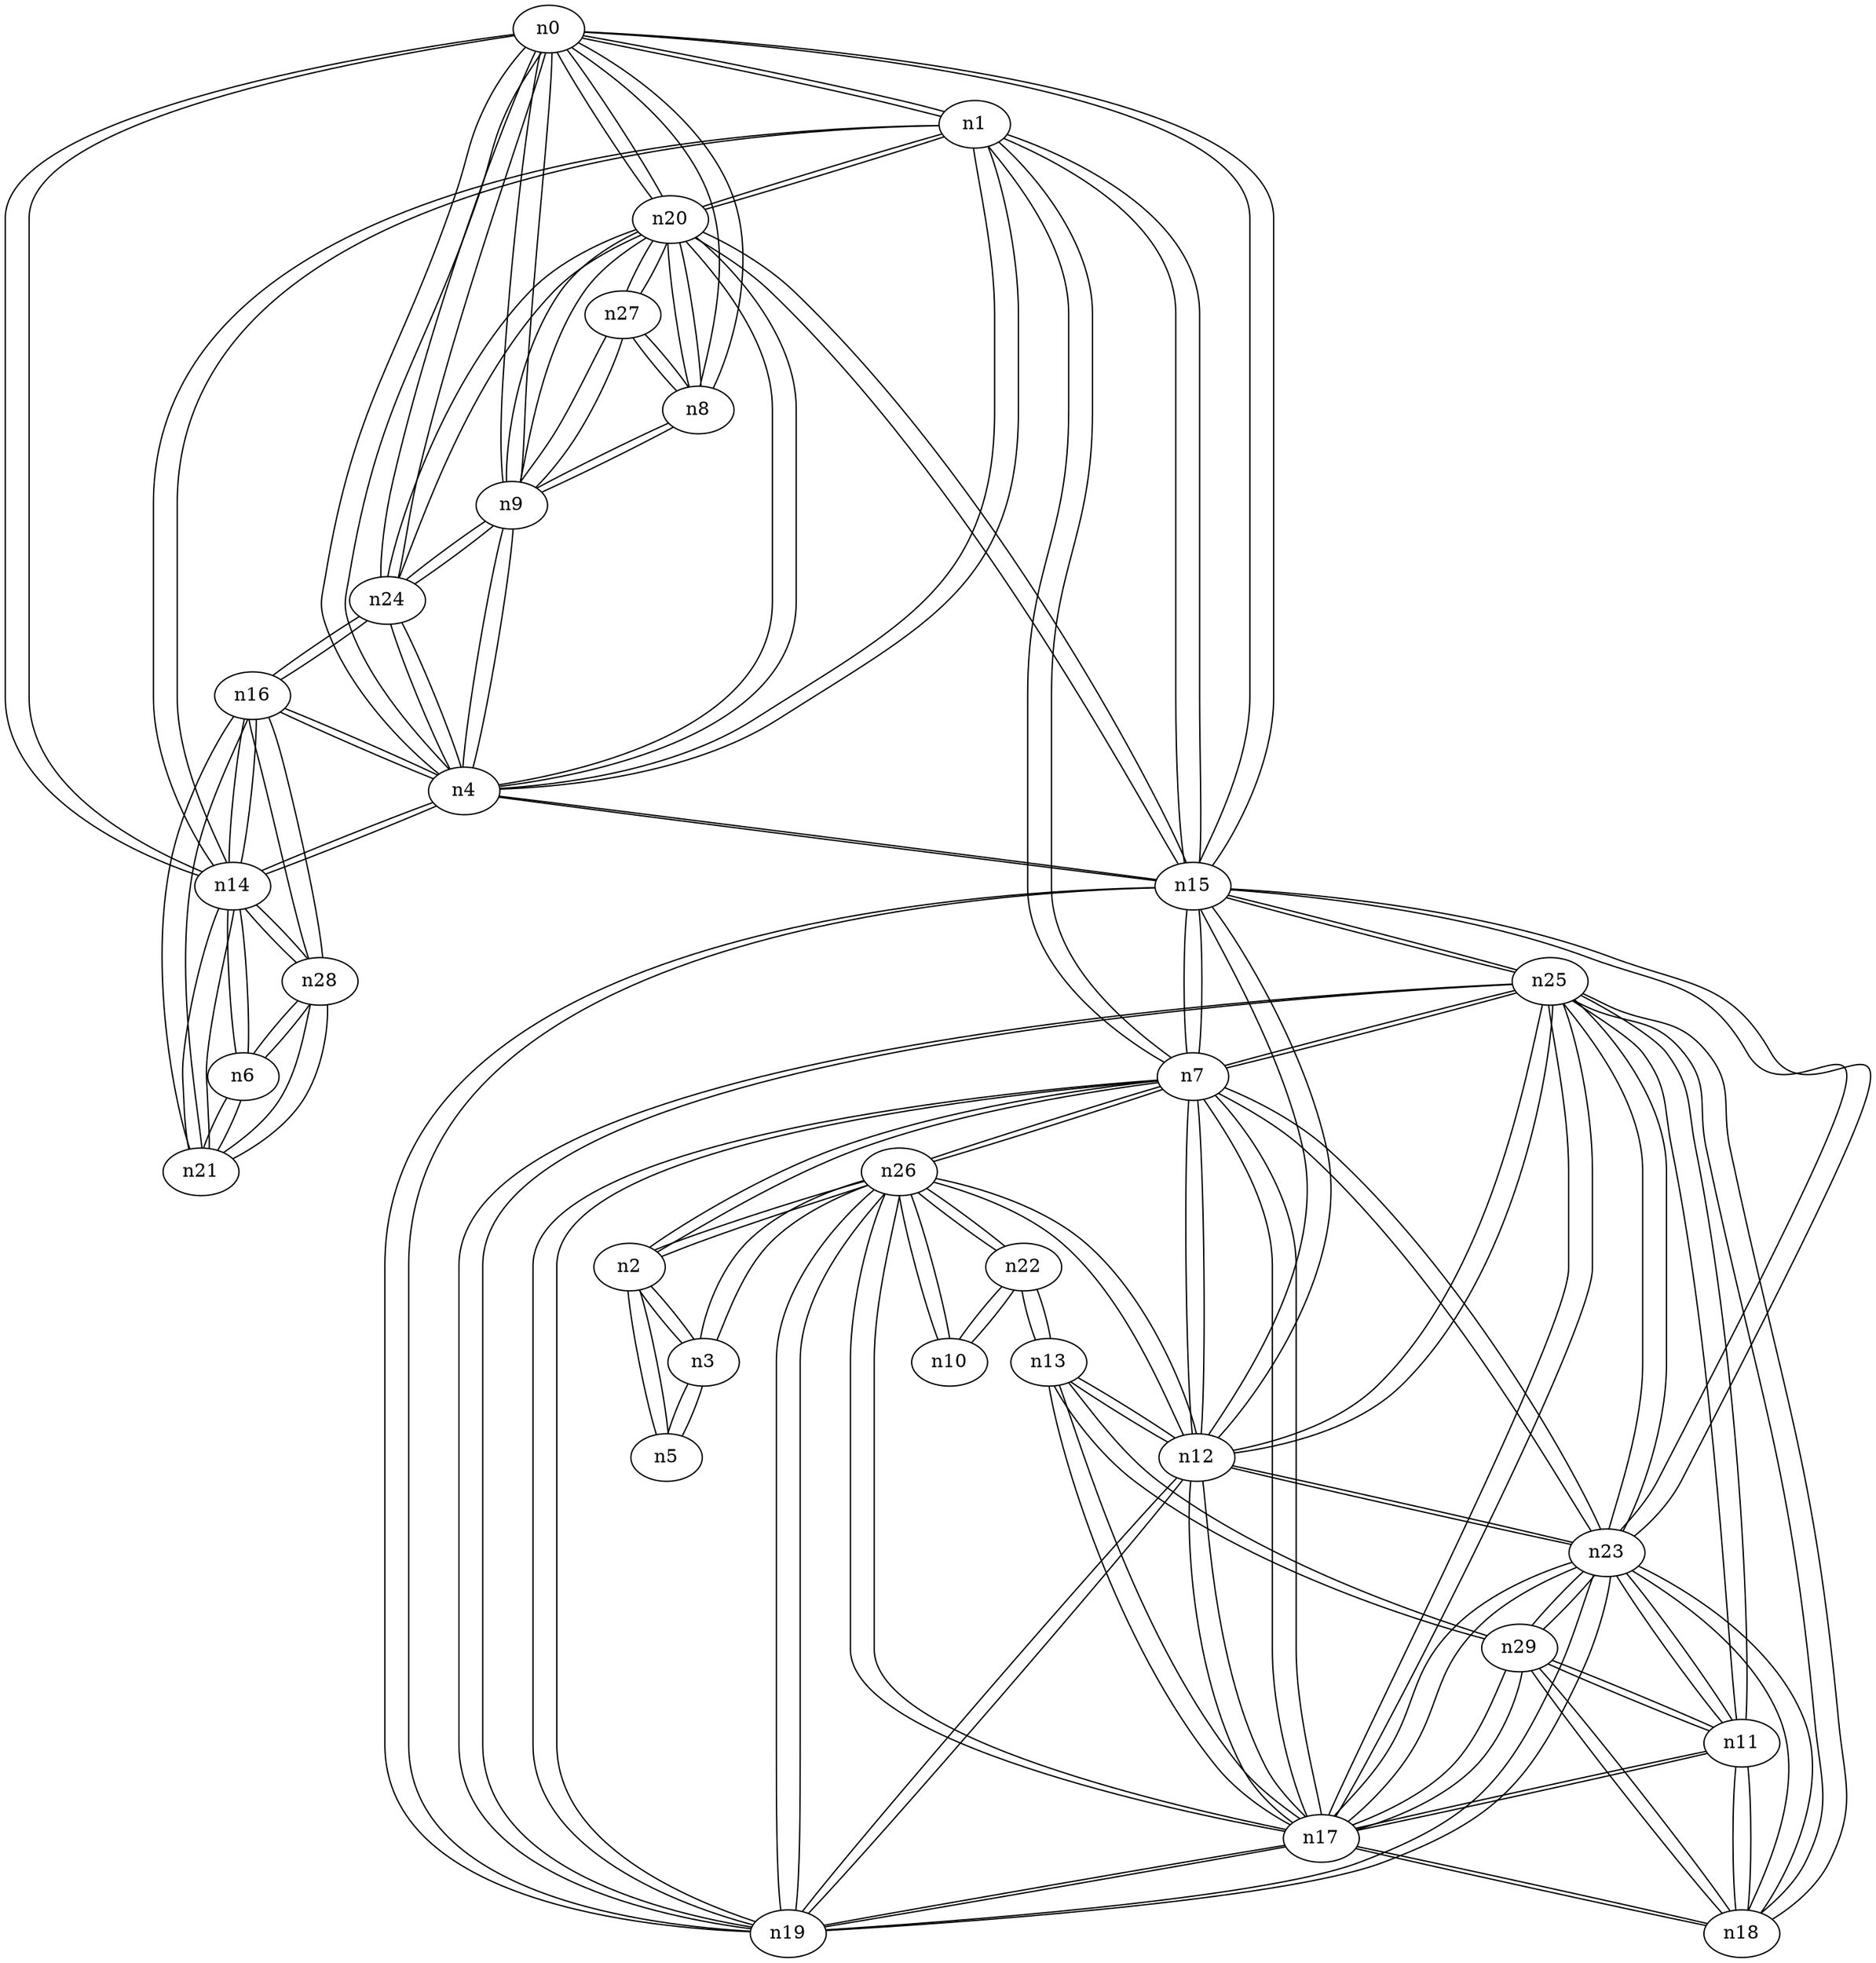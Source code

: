 graph {
n0;
n1;
n2;
n3;
n4;
n5;
n6;
n7;
n8;
n9;
n10;
n11;
n12;
n13;
n14;
n15;
n16;
n17;
n18;
n19;
n20;
n21;
n22;
n23;
n24;
n25;
n26;
n27;
n28;
n29;
n0 -- n8;
n0 -- n14;
n0 -- n24;
n0 -- n4;
n0 -- n15;
n0 -- n1;
n0 -- n20;
n0 -- n9;
n1 -- n14;
n1 -- n4;
n1 -- n15;
n1 -- n7;
n1 -- n20;
n1 -- n0;
n2 -- n5;
n2 -- n26;
n2 -- n7;
n2 -- n3;
n3 -- n5;
n3 -- n26;
n3 -- n2;
n4 -- n14;
n4 -- n24;
n4 -- n15;
n4 -- n1;
n4 -- n20;
n4 -- n16;
n4 -- n9;
n4 -- n0;
n5 -- n2;
n5 -- n3;
n6 -- n28;
n6 -- n14;
n6 -- n21;
n7 -- n23;
n7 -- n26;
n7 -- n2;
n7 -- n15;
n7 -- n17;
n7 -- n19;
n7 -- n1;
n7 -- n25;
n7 -- n12;
n8 -- n27;
n8 -- n20;
n8 -- n9;
n8 -- n0;
n9 -- n8;
n9 -- n24;
n9 -- n27;
n9 -- n4;
n9 -- n20;
n9 -- n0;
n10 -- n26;
n10 -- n22;
n11 -- n23;
n11 -- n29;
n11 -- n17;
n11 -- n25;
n11 -- n18;
n12 -- n23;
n12 -- n26;
n12 -- n15;
n12 -- n17;
n12 -- n19;
n12 -- n13;
n12 -- n7;
n12 -- n25;
n13 -- n22;
n13 -- n29;
n13 -- n17;
n13 -- n12;
n14 -- n28;
n14 -- n6;
n14 -- n21;
n14 -- n4;
n14 -- n1;
n14 -- n16;
n14 -- n0;
n15 -- n23;
n15 -- n4;
n15 -- n19;
n15 -- n1;
n15 -- n7;
n15 -- n20;
n15 -- n25;
n15 -- n0;
n15 -- n12;
n16 -- n28;
n16 -- n14;
n16 -- n21;
n16 -- n24;
n16 -- n4;
n17 -- n23;
n17 -- n26;
n17 -- n11;
n17 -- n29;
n17 -- n19;
n17 -- n13;
n17 -- n7;
n17 -- n25;
n17 -- n18;
n17 -- n12;
n18 -- n23;
n18 -- n11;
n18 -- n29;
n18 -- n17;
n18 -- n25;
n19 -- n23;
n19 -- n26;
n19 -- n15;
n19 -- n17;
n19 -- n7;
n19 -- n25;
n19 -- n12;
n20 -- n8;
n20 -- n24;
n20 -- n27;
n20 -- n4;
n20 -- n15;
n20 -- n1;
n20 -- n9;
n20 -- n0;
n21 -- n28;
n21 -- n14;
n21 -- n6;
n21 -- n16;
n22 -- n10;
n22 -- n26;
n22 -- n13;
n23 -- n11;
n23 -- n15;
n23 -- n29;
n23 -- n17;
n23 -- n19;
n23 -- n7;
n23 -- n25;
n23 -- n18;
n23 -- n12;
n24 -- n4;
n24 -- n20;
n24 -- n16;
n24 -- n9;
n24 -- n0;
n25 -- n23;
n25 -- n11;
n25 -- n15;
n25 -- n17;
n25 -- n19;
n25 -- n7;
n25 -- n18;
n25 -- n12;
n26 -- n10;
n26 -- n2;
n26 -- n22;
n26 -- n17;
n26 -- n19;
n26 -- n7;
n26 -- n3;
n26 -- n12;
n27 -- n8;
n27 -- n20;
n27 -- n9;
n28 -- n14;
n28 -- n6;
n28 -- n21;
n28 -- n16;
n29 -- n23;
n29 -- n11;
n29 -- n17;
n29 -- n13;
n29 -- n18;
}
